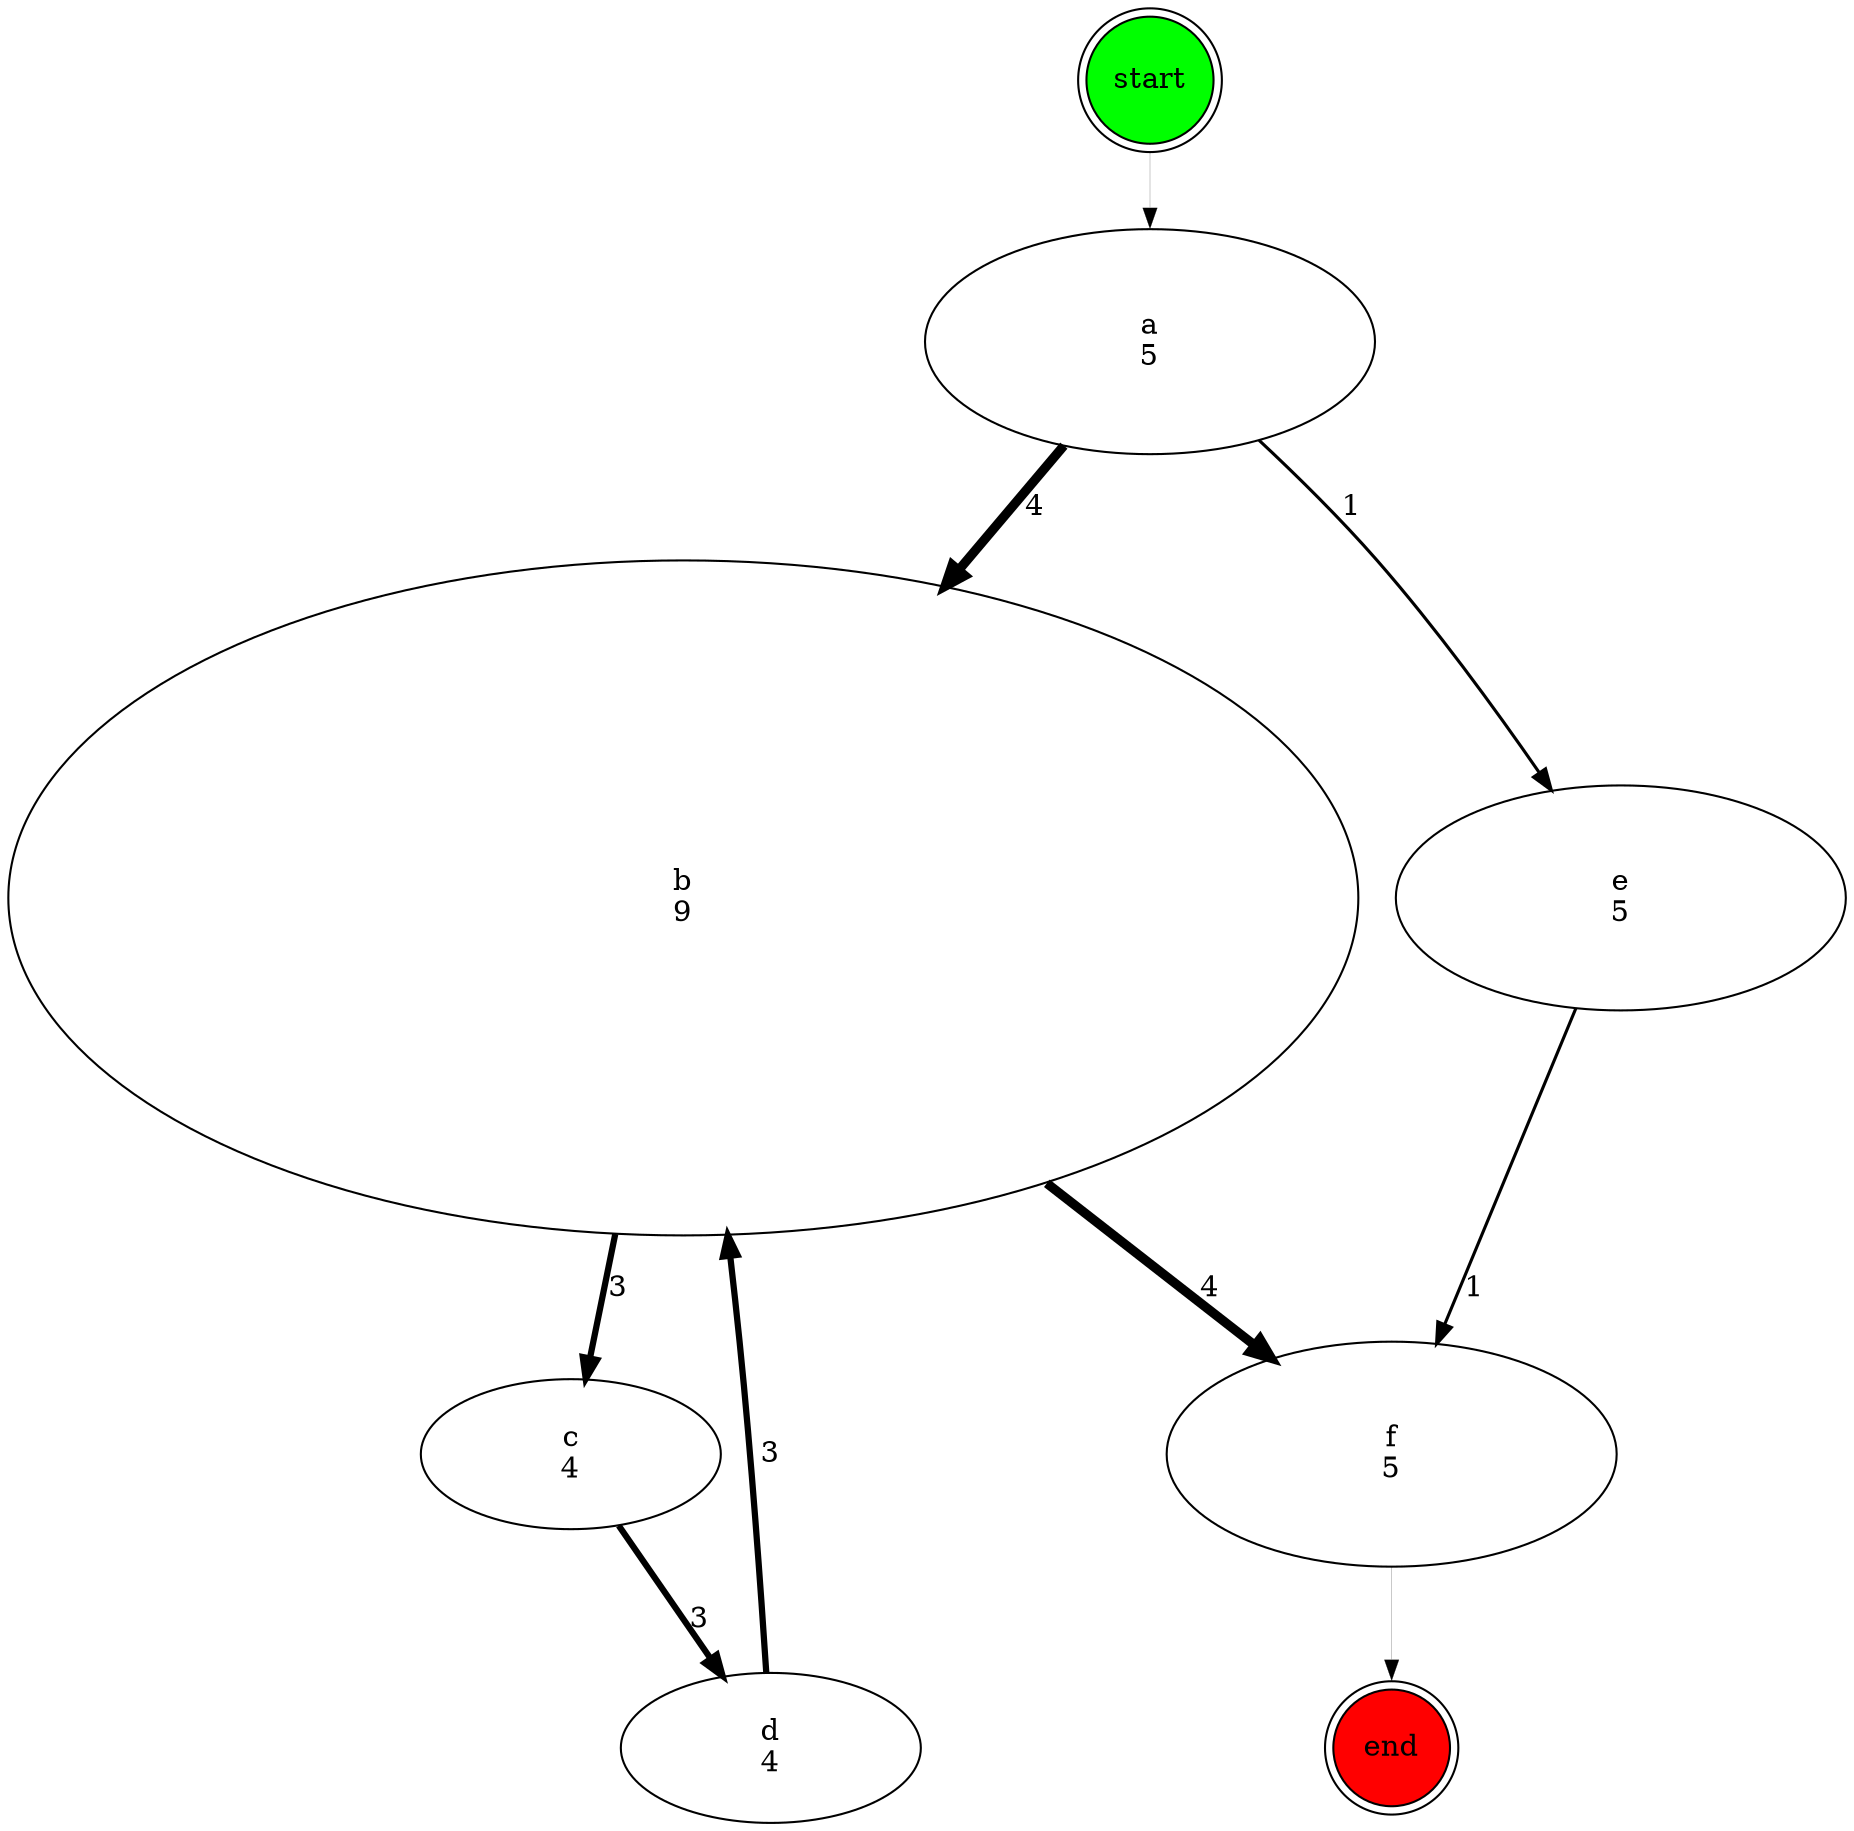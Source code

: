 digraph {
	graph [bb="0,0,882,865.48"];
	node [label="\N"];
	a	[height=1.5,
		label="a
5",
		pos="549,713.25",
		width=3];
	b	[height=4.5,
		label="b
9",
		pos="324,445.5",
		width=9];
	a -> b	[label=4,
		lp="492.38,633.38",
		penwidth=4.5,
		pos="e,449.71,594.98 507.47,663.2 493.51,646.71 477.09,627.32 459.91,607.02"];
	e	[height=1.5,
		label="e
5",
		pos="774,445.5",
		width=3];
	a -> e	[label=1,
		lp="643.38,633.38",
		penwidth=1.5,
		pos="e,740.53,497.15 600.82,665.47 619.26,647.94 639.71,627.43 657,607.5 684.48,575.82 712.2,538 733.76,506.97"];
	f	[height=1.5,
		label="f
5",
		pos="664,177.75",
		width=3];
	b -> f	[label=4,
		lp="575.38,257.62",
		penwidth=4.5,
		pos="e,606.42,223.76 497.98,308.51 531.99,281.93 565.78,255.52 593.91,233.53"];
	c	[height=1,
		label="c
4",
		pos="270,177.75",
		width=2];
	b -> c	[label=3,
		lp="291.38,257.62",
		penwidth=3.0,
		pos="e,277.09,213.64 291.42,284.16 287.23,263.54 283.23,243.84 279.84,227.17"];
	e -> f	[label=1,
		lp="702.38,257.62",
		penwidth=1.5,
		pos="e,685.55,230.82 752.4,392.31 734.54,349.16 709.11,287.74 690.11,241.84"];
	end	[fillcolor=red,
		height=0.78106,
		label=end,
		pos="664,36",
		shape=doublecircle,
		style=filled,
		width=0.78106];
	f -> end	[penwidth=0.1,
		pos="e,664,64.283 664,123.52 664,107.1 664,89.376 664,74.273"];
	d	[height=1,
		label="d
4",
		pos="367,36",
		width=2];
	c -> d	[label=3,
		lp="334.38,97.875",
		penwidth=3.0,
		pos="e,343.96,70.2 293.23,143.28 306.07,124.78 322.19,101.56 336.08,81.553"];
	d -> b	[label=3,
		lp="364.38,177.75",
		penwidth=3.0,
		pos="e,345.21,283.41 364.58,72.226 361.78,111.27 356.82,176.08 351,231.75 349.71,244.06 348.31,256.75 346.83,269.53"];
	start	[fillcolor=green,
		height=0.85036,
		label=start,
		pos="549,834.86",
		shape=doublecircle,
		style=filled,
		width=0.85036];
	start -> a	[penwidth=0.1,
		pos="e,549,767.48 549,803.99 549,795.77 549,786.54 549,777.2"];
}
